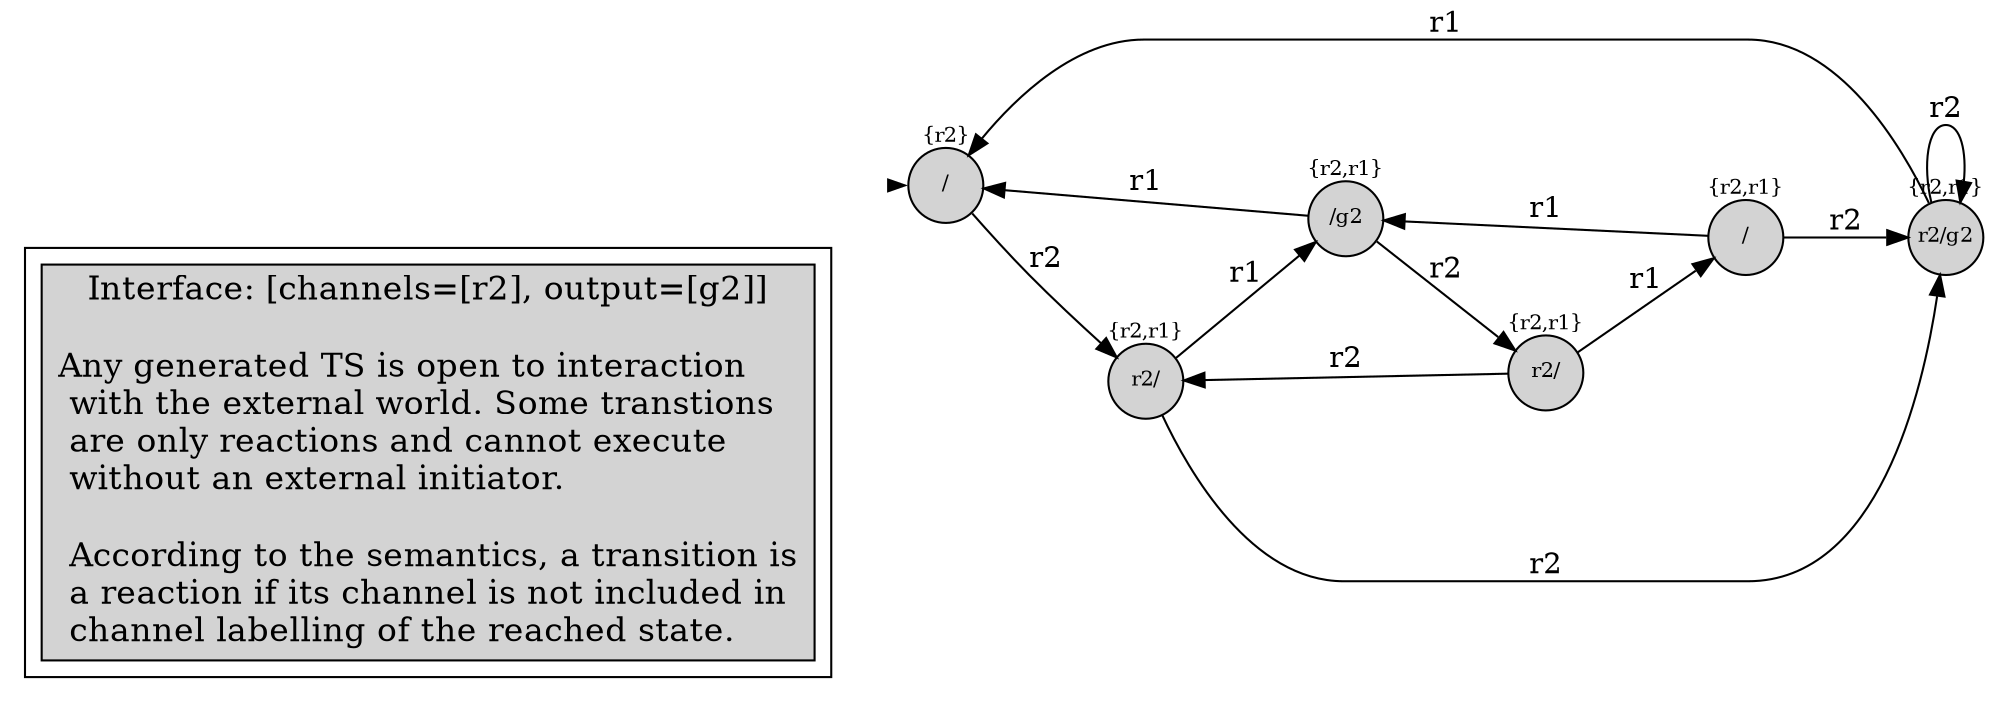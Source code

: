 digraph G {
graph [rankdir=LR,ranksep=.6,nodesep=0.5];


subgraph cluster_L { "" [shape=box fontsize=16 style="filled" label=

"Interface: [channels=[r2], output=[g2]]

Any generated TS is open to interaction\l with the external world. Some transtions\l are only reactions and cannot execute\l without an external initiator.\l\l According to the semantics, a transition is\l a reaction if its channel is not included in\l channel labelling of the reached state.\l"]}





node[shape=circle style=filled fixedsize=true fontsize=10]

init [shape=point,style=invis];
	10[label="{r2,r1}

/g2


"]

	11[label="{r2,r1}

r2/g2


"]

	12[label="{r2,r1}

/


"]

	14[label="{r2,r1}

r2/


"]

	13[label="{r2,r1}

r2/


"]

	0[label="{r2}

/


"]

	 init -> 0[penwidth=0,tooltip="initial state"];

	14 -> 12[label="r1"];

	14 -> 13[label="r2"];

	12 -> 10[label="r1"];

	11 -> 0[label="r1"];

	11 -> 11[label="r2"];

	10 -> 14[label="r2"];

	10 -> 0[label="r1"];

	13 -> 11[label="r2"];

	0 -> 13[label="r2"];

	13 -> 10[label="r1"];

	12 -> 11[label="r2"];


}
